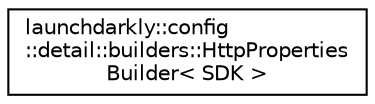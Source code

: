 digraph "Graphical Class Hierarchy"
{
 // LATEX_PDF_SIZE
  edge [fontname="Helvetica",fontsize="10",labelfontname="Helvetica",labelfontsize="10"];
  node [fontname="Helvetica",fontsize="10",shape=record];
  rankdir="LR";
  Node0 [label="launchdarkly::config\l::detail::builders::HttpProperties\lBuilder\< SDK \>",height=0.2,width=0.4,color="black", fillcolor="white", style="filled",URL="$classlaunchdarkly_1_1config_1_1detail_1_1builders_1_1HttpPropertiesBuilder.html",tooltip=" "];
}
